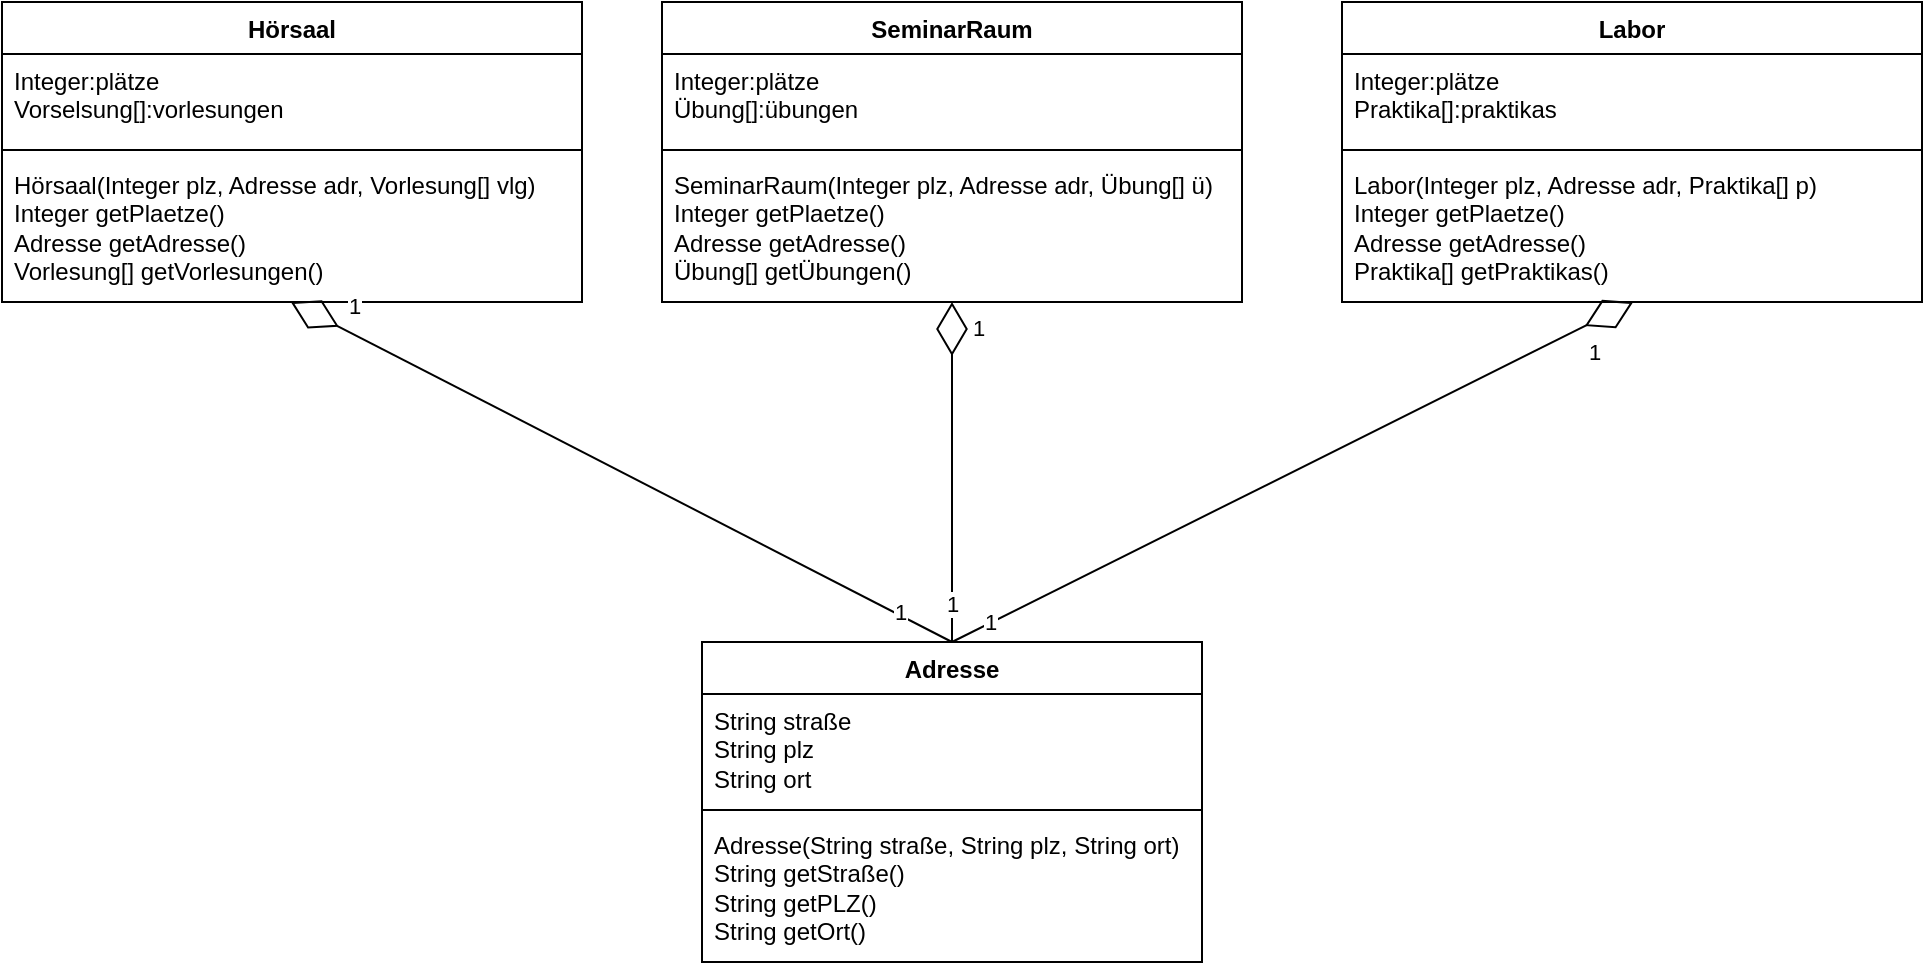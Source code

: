 <mxfile version="21.2.1" type="device">
  <diagram id="C5RBs43oDa-KdzZeNtuy" name="Page-1">
    <mxGraphModel dx="1621" dy="519" grid="1" gridSize="10" guides="1" tooltips="1" connect="1" arrows="1" fold="1" page="1" pageScale="1" pageWidth="827" pageHeight="1169" math="0" shadow="0">
      <root>
        <mxCell id="WIyWlLk6GJQsqaUBKTNV-0" />
        <mxCell id="WIyWlLk6GJQsqaUBKTNV-1" parent="WIyWlLk6GJQsqaUBKTNV-0" />
        <mxCell id="2THEuipUKvI2Hb1leKn9-0" value="Hörsaal" style="swimlane;fontStyle=1;align=center;verticalAlign=top;childLayout=stackLayout;horizontal=1;startSize=26;horizontalStack=0;resizeParent=1;resizeParentMax=0;resizeLast=0;collapsible=1;marginBottom=0;whiteSpace=wrap;html=1;" vertex="1" parent="WIyWlLk6GJQsqaUBKTNV-1">
          <mxGeometry x="-190" y="10" width="290" height="150" as="geometry" />
        </mxCell>
        <mxCell id="2THEuipUKvI2Hb1leKn9-1" value="Integer:plätze&lt;br&gt;Vorselsung[]:vorlesungen" style="text;strokeColor=none;fillColor=none;align=left;verticalAlign=top;spacingLeft=4;spacingRight=4;overflow=hidden;rotatable=0;points=[[0,0.5],[1,0.5]];portConstraint=eastwest;whiteSpace=wrap;html=1;" vertex="1" parent="2THEuipUKvI2Hb1leKn9-0">
          <mxGeometry y="26" width="290" height="44" as="geometry" />
        </mxCell>
        <mxCell id="2THEuipUKvI2Hb1leKn9-2" value="" style="line;strokeWidth=1;fillColor=none;align=left;verticalAlign=middle;spacingTop=-1;spacingLeft=3;spacingRight=3;rotatable=0;labelPosition=right;points=[];portConstraint=eastwest;strokeColor=inherit;" vertex="1" parent="2THEuipUKvI2Hb1leKn9-0">
          <mxGeometry y="70" width="290" height="8" as="geometry" />
        </mxCell>
        <mxCell id="2THEuipUKvI2Hb1leKn9-3" value="Hörsaal(Integer plz, Adresse adr, Vorlesung[] vlg)&lt;br&gt;Integer getPlaetze()&lt;br&gt;Adresse getAdresse()&lt;br&gt;Vorlesung[] getVorlesungen()" style="text;strokeColor=none;fillColor=none;align=left;verticalAlign=top;spacingLeft=4;spacingRight=4;overflow=hidden;rotatable=0;points=[[0,0.5],[1,0.5]];portConstraint=eastwest;whiteSpace=wrap;html=1;" vertex="1" parent="2THEuipUKvI2Hb1leKn9-0">
          <mxGeometry y="78" width="290" height="72" as="geometry" />
        </mxCell>
        <mxCell id="2THEuipUKvI2Hb1leKn9-12" value="Adresse" style="swimlane;fontStyle=1;align=center;verticalAlign=top;childLayout=stackLayout;horizontal=1;startSize=26;horizontalStack=0;resizeParent=1;resizeParentMax=0;resizeLast=0;collapsible=1;marginBottom=0;whiteSpace=wrap;html=1;" vertex="1" parent="WIyWlLk6GJQsqaUBKTNV-1">
          <mxGeometry x="160" y="330" width="250" height="160" as="geometry" />
        </mxCell>
        <mxCell id="2THEuipUKvI2Hb1leKn9-13" value="String straße&lt;br&gt;String plz&lt;br&gt;String ort" style="text;strokeColor=none;fillColor=none;align=left;verticalAlign=top;spacingLeft=4;spacingRight=4;overflow=hidden;rotatable=0;points=[[0,0.5],[1,0.5]];portConstraint=eastwest;whiteSpace=wrap;html=1;" vertex="1" parent="2THEuipUKvI2Hb1leKn9-12">
          <mxGeometry y="26" width="250" height="54" as="geometry" />
        </mxCell>
        <mxCell id="2THEuipUKvI2Hb1leKn9-14" value="" style="line;strokeWidth=1;fillColor=none;align=left;verticalAlign=middle;spacingTop=-1;spacingLeft=3;spacingRight=3;rotatable=0;labelPosition=right;points=[];portConstraint=eastwest;strokeColor=inherit;" vertex="1" parent="2THEuipUKvI2Hb1leKn9-12">
          <mxGeometry y="80" width="250" height="8" as="geometry" />
        </mxCell>
        <mxCell id="2THEuipUKvI2Hb1leKn9-15" value="Adresse(String straße, String plz, String ort)&lt;br&gt;String getStraße()&lt;br&gt;String getPLZ()&lt;br&gt;String getOrt()" style="text;strokeColor=none;fillColor=none;align=left;verticalAlign=top;spacingLeft=4;spacingRight=4;overflow=hidden;rotatable=0;points=[[0,0.5],[1,0.5]];portConstraint=eastwest;whiteSpace=wrap;html=1;" vertex="1" parent="2THEuipUKvI2Hb1leKn9-12">
          <mxGeometry y="88" width="250" height="72" as="geometry" />
        </mxCell>
        <mxCell id="2THEuipUKvI2Hb1leKn9-17" value="" style="endArrow=diamondThin;endFill=0;endSize=24;html=1;rounded=0;entryX=0.498;entryY=1;entryDx=0;entryDy=0;entryPerimeter=0;exitX=0.5;exitY=0;exitDx=0;exitDy=0;" edge="1" parent="WIyWlLk6GJQsqaUBKTNV-1" source="2THEuipUKvI2Hb1leKn9-12" target="2THEuipUKvI2Hb1leKn9-3">
          <mxGeometry width="160" relative="1" as="geometry">
            <mxPoint x="295.68" y="333.99" as="sourcePoint" />
            <mxPoint x="490" y="290" as="targetPoint" />
          </mxGeometry>
        </mxCell>
        <mxCell id="2THEuipUKvI2Hb1leKn9-19" value="1" style="edgeLabel;html=1;align=center;verticalAlign=middle;resizable=0;points=[];" vertex="1" connectable="0" parent="2THEuipUKvI2Hb1leKn9-17">
          <mxGeometry x="0.847" y="-13" relative="1" as="geometry">
            <mxPoint as="offset" />
          </mxGeometry>
        </mxCell>
        <mxCell id="2THEuipUKvI2Hb1leKn9-39" value="1" style="edgeLabel;html=1;align=center;verticalAlign=middle;resizable=0;points=[];" vertex="1" connectable="0" parent="2THEuipUKvI2Hb1leKn9-17">
          <mxGeometry x="-0.844" y="-2" relative="1" as="geometry">
            <mxPoint x="-1" as="offset" />
          </mxGeometry>
        </mxCell>
        <mxCell id="2THEuipUKvI2Hb1leKn9-25" value="SeminarRaum" style="swimlane;fontStyle=1;align=center;verticalAlign=top;childLayout=stackLayout;horizontal=1;startSize=26;horizontalStack=0;resizeParent=1;resizeParentMax=0;resizeLast=0;collapsible=1;marginBottom=0;whiteSpace=wrap;html=1;" vertex="1" parent="WIyWlLk6GJQsqaUBKTNV-1">
          <mxGeometry x="140" y="10" width="290" height="150" as="geometry" />
        </mxCell>
        <mxCell id="2THEuipUKvI2Hb1leKn9-26" value="Integer:plätze&lt;br&gt;Übung[]:übungen" style="text;strokeColor=none;fillColor=none;align=left;verticalAlign=top;spacingLeft=4;spacingRight=4;overflow=hidden;rotatable=0;points=[[0,0.5],[1,0.5]];portConstraint=eastwest;whiteSpace=wrap;html=1;" vertex="1" parent="2THEuipUKvI2Hb1leKn9-25">
          <mxGeometry y="26" width="290" height="44" as="geometry" />
        </mxCell>
        <mxCell id="2THEuipUKvI2Hb1leKn9-27" value="" style="line;strokeWidth=1;fillColor=none;align=left;verticalAlign=middle;spacingTop=-1;spacingLeft=3;spacingRight=3;rotatable=0;labelPosition=right;points=[];portConstraint=eastwest;strokeColor=inherit;" vertex="1" parent="2THEuipUKvI2Hb1leKn9-25">
          <mxGeometry y="70" width="290" height="8" as="geometry" />
        </mxCell>
        <mxCell id="2THEuipUKvI2Hb1leKn9-28" value="SeminarRaum(Integer plz, Adresse adr, Übung[] ü)&lt;br&gt;Integer getPlaetze()&lt;br&gt;Adresse getAdresse()&lt;br&gt;Übung[] getÜbungen()" style="text;strokeColor=none;fillColor=none;align=left;verticalAlign=top;spacingLeft=4;spacingRight=4;overflow=hidden;rotatable=0;points=[[0,0.5],[1,0.5]];portConstraint=eastwest;whiteSpace=wrap;html=1;" vertex="1" parent="2THEuipUKvI2Hb1leKn9-25">
          <mxGeometry y="78" width="290" height="72" as="geometry" />
        </mxCell>
        <mxCell id="2THEuipUKvI2Hb1leKn9-29" value="Labor" style="swimlane;fontStyle=1;align=center;verticalAlign=top;childLayout=stackLayout;horizontal=1;startSize=26;horizontalStack=0;resizeParent=1;resizeParentMax=0;resizeLast=0;collapsible=1;marginBottom=0;whiteSpace=wrap;html=1;" vertex="1" parent="WIyWlLk6GJQsqaUBKTNV-1">
          <mxGeometry x="480" y="10" width="290" height="150" as="geometry" />
        </mxCell>
        <mxCell id="2THEuipUKvI2Hb1leKn9-30" value="Integer:plätze&lt;br&gt;Praktika[]:praktikas" style="text;strokeColor=none;fillColor=none;align=left;verticalAlign=top;spacingLeft=4;spacingRight=4;overflow=hidden;rotatable=0;points=[[0,0.5],[1,0.5]];portConstraint=eastwest;whiteSpace=wrap;html=1;" vertex="1" parent="2THEuipUKvI2Hb1leKn9-29">
          <mxGeometry y="26" width="290" height="44" as="geometry" />
        </mxCell>
        <mxCell id="2THEuipUKvI2Hb1leKn9-31" value="" style="line;strokeWidth=1;fillColor=none;align=left;verticalAlign=middle;spacingTop=-1;spacingLeft=3;spacingRight=3;rotatable=0;labelPosition=right;points=[];portConstraint=eastwest;strokeColor=inherit;" vertex="1" parent="2THEuipUKvI2Hb1leKn9-29">
          <mxGeometry y="70" width="290" height="8" as="geometry" />
        </mxCell>
        <mxCell id="2THEuipUKvI2Hb1leKn9-32" value="Labor(Integer plz, Adresse adr, Praktika[] p)&lt;br&gt;Integer getPlaetze()&lt;br&gt;Adresse getAdresse()&lt;br&gt;Praktika[] getPraktikas()" style="text;strokeColor=none;fillColor=none;align=left;verticalAlign=top;spacingLeft=4;spacingRight=4;overflow=hidden;rotatable=0;points=[[0,0.5],[1,0.5]];portConstraint=eastwest;whiteSpace=wrap;html=1;" vertex="1" parent="2THEuipUKvI2Hb1leKn9-29">
          <mxGeometry y="78" width="290" height="72" as="geometry" />
        </mxCell>
        <mxCell id="2THEuipUKvI2Hb1leKn9-33" value="" style="endArrow=diamondThin;endFill=0;endSize=24;html=1;rounded=0;entryX=0.5;entryY=1;entryDx=0;entryDy=0;exitX=0.5;exitY=0;exitDx=0;exitDy=0;" edge="1" parent="WIyWlLk6GJQsqaUBKTNV-1" source="2THEuipUKvI2Hb1leKn9-12" target="2THEuipUKvI2Hb1leKn9-25">
          <mxGeometry width="160" relative="1" as="geometry">
            <mxPoint x="300" y="330" as="sourcePoint" />
            <mxPoint x="86" y="182" as="targetPoint" />
          </mxGeometry>
        </mxCell>
        <mxCell id="2THEuipUKvI2Hb1leKn9-34" value="1" style="edgeLabel;html=1;align=center;verticalAlign=middle;resizable=0;points=[];" vertex="1" connectable="0" parent="2THEuipUKvI2Hb1leKn9-33">
          <mxGeometry x="0.847" y="-13" relative="1" as="geometry">
            <mxPoint as="offset" />
          </mxGeometry>
        </mxCell>
        <mxCell id="2THEuipUKvI2Hb1leKn9-38" value="1" style="edgeLabel;html=1;align=center;verticalAlign=middle;resizable=0;points=[];" vertex="1" connectable="0" parent="2THEuipUKvI2Hb1leKn9-33">
          <mxGeometry x="-0.773" relative="1" as="geometry">
            <mxPoint as="offset" />
          </mxGeometry>
        </mxCell>
        <mxCell id="2THEuipUKvI2Hb1leKn9-35" value="" style="endArrow=diamondThin;endFill=0;endSize=24;html=1;rounded=0;entryX=0.502;entryY=1;entryDx=0;entryDy=0;entryPerimeter=0;exitX=0.5;exitY=0;exitDx=0;exitDy=0;" edge="1" parent="WIyWlLk6GJQsqaUBKTNV-1" source="2THEuipUKvI2Hb1leKn9-12" target="2THEuipUKvI2Hb1leKn9-32">
          <mxGeometry width="160" relative="1" as="geometry">
            <mxPoint x="290" y="330" as="sourcePoint" />
            <mxPoint x="96" y="192" as="targetPoint" />
          </mxGeometry>
        </mxCell>
        <mxCell id="2THEuipUKvI2Hb1leKn9-36" value="1" style="edgeLabel;html=1;align=center;verticalAlign=middle;resizable=0;points=[];" vertex="1" connectable="0" parent="2THEuipUKvI2Hb1leKn9-35">
          <mxGeometry x="0.847" y="-13" relative="1" as="geometry">
            <mxPoint as="offset" />
          </mxGeometry>
        </mxCell>
        <mxCell id="2THEuipUKvI2Hb1leKn9-37" value="1" style="edgeLabel;html=1;align=center;verticalAlign=middle;resizable=0;points=[];" vertex="1" connectable="0" parent="2THEuipUKvI2Hb1leKn9-35">
          <mxGeometry x="-0.884" y="2" relative="1" as="geometry">
            <mxPoint y="1" as="offset" />
          </mxGeometry>
        </mxCell>
      </root>
    </mxGraphModel>
  </diagram>
</mxfile>
